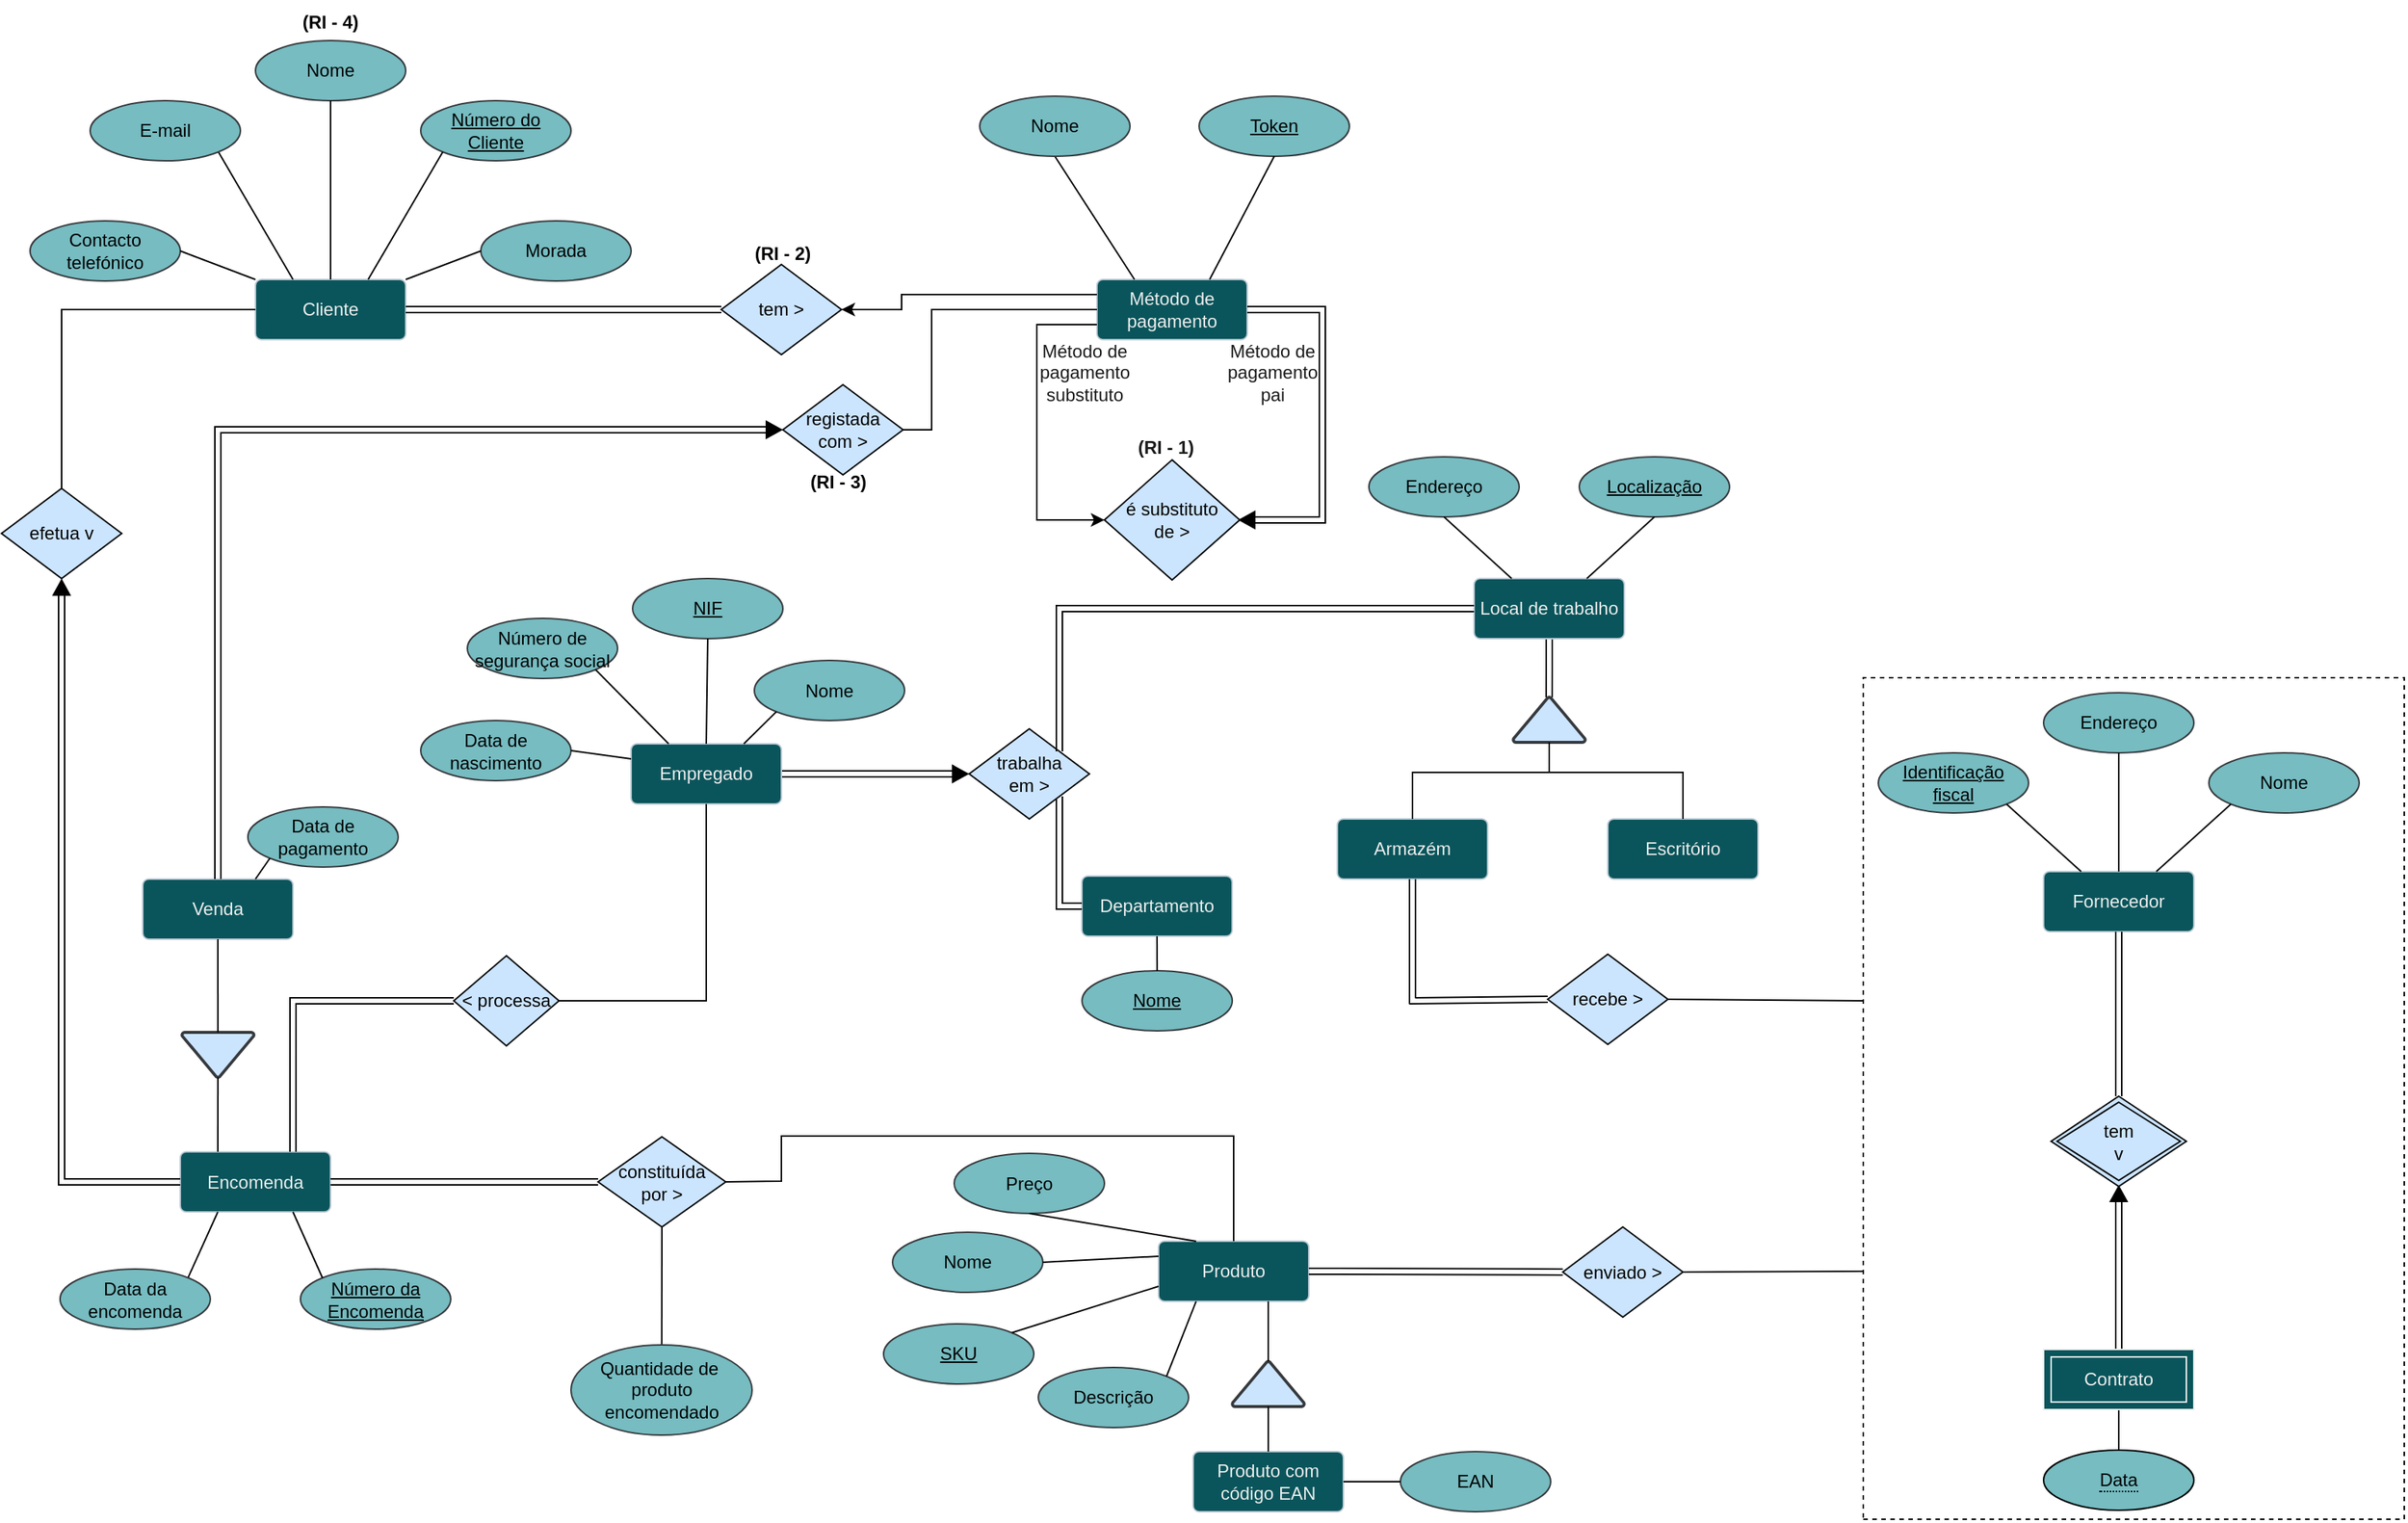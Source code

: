 <mxfile version="21.2.8" type="device">
  <diagram name="Página-1" id="ItoCFEnh0fc0-_jOK2Rc">
    <mxGraphModel dx="2554" dy="2179" grid="1" gridSize="10" guides="1" tooltips="1" connect="1" arrows="1" fold="1" page="1" pageScale="1" pageWidth="827" pageHeight="1169" background="#ffffff" math="0" shadow="0">
      <root>
        <mxCell id="0" />
        <mxCell id="1" parent="0" />
        <mxCell id="ulnthqZ8hp1moQ3BsTgQ-2" value="Cliente" style="rounded=1;arcSize=10;whiteSpace=wrap;html=1;align=center;labelBackgroundColor=none;fillColor=#09555B;strokeColor=#BAC8D3;fontColor=#EEEEEE;" parent="1" vertex="1">
          <mxGeometry x="50" y="40" width="100" height="40" as="geometry" />
        </mxCell>
        <mxCell id="fjhzI5hMC6Ckn3JjvEL3-2" value="Número do Cliente" style="ellipse;whiteSpace=wrap;html=1;align=center;fontStyle=4;labelBackgroundColor=none;fillColor=#76BCC1;strokeColor=#36393d;" parent="1" vertex="1">
          <mxGeometry x="160" y="-79" width="100" height="40" as="geometry" />
        </mxCell>
        <mxCell id="fjhzI5hMC6Ckn3JjvEL3-5" value="Contacto telefónico" style="ellipse;whiteSpace=wrap;html=1;align=center;labelBackgroundColor=none;fillColor=#76BCC1;strokeColor=#36393d;" parent="1" vertex="1">
          <mxGeometry x="-100" y="1" width="100" height="40" as="geometry" />
        </mxCell>
        <mxCell id="fjhzI5hMC6Ckn3JjvEL3-6" value="Morada" style="ellipse;whiteSpace=wrap;html=1;align=center;labelBackgroundColor=none;fillColor=#76BCC1;strokeColor=#36393d;" parent="1" vertex="1">
          <mxGeometry x="200" y="1" width="100" height="40" as="geometry" />
        </mxCell>
        <mxCell id="fjhzI5hMC6Ckn3JjvEL3-8" value="Nome" style="ellipse;whiteSpace=wrap;html=1;align=center;labelBackgroundColor=none;fillColor=#76BCC1;strokeColor=#36393d;" parent="1" vertex="1">
          <mxGeometry x="50" y="-119" width="100" height="40" as="geometry" />
        </mxCell>
        <mxCell id="fjhzI5hMC6Ckn3JjvEL3-13" value="Encomenda" style="rounded=1;arcSize=10;whiteSpace=wrap;html=1;align=center;labelBackgroundColor=none;fillColor=#09555B;strokeColor=#BAC8D3;fontColor=#EEEEEE;" parent="1" vertex="1">
          <mxGeometry x="-0.04" y="620.5" width="100" height="40" as="geometry" />
        </mxCell>
        <mxCell id="fjhzI5hMC6Ckn3JjvEL3-14" value="Número da Encomenda" style="ellipse;whiteSpace=wrap;html=1;align=center;fontStyle=4;labelBackgroundColor=none;fillColor=#76BCC1;strokeColor=#36393d;" parent="1" vertex="1">
          <mxGeometry x="79.96" y="698.5" width="100" height="40" as="geometry" />
        </mxCell>
        <mxCell id="fjhzI5hMC6Ckn3JjvEL3-26" value="Método de pagamento" style="rounded=1;arcSize=10;whiteSpace=wrap;html=1;align=center;labelBackgroundColor=none;fillColor=#09555B;strokeColor=#BAC8D3;fontColor=#EEEEEE;" parent="1" vertex="1">
          <mxGeometry x="610" y="40" width="100" height="40" as="geometry" />
        </mxCell>
        <mxCell id="fjhzI5hMC6Ckn3JjvEL3-27" value="Token" style="ellipse;whiteSpace=wrap;html=1;align=center;fontStyle=4;labelBackgroundColor=none;fillColor=#76BCC1;strokeColor=#36393d;" parent="1" vertex="1">
          <mxGeometry x="678" y="-82" width="100" height="40" as="geometry" />
        </mxCell>
        <mxCell id="fjhzI5hMC6Ckn3JjvEL3-37" value="Método de pagamento substituto" style="text;strokeColor=none;align=center;fillColor=none;html=1;verticalAlign=middle;whiteSpace=wrap;rounded=0;fontColor=#1A1A1A;" parent="1" vertex="1">
          <mxGeometry x="572" y="87" width="60" height="30" as="geometry" />
        </mxCell>
        <mxCell id="fjhzI5hMC6Ckn3JjvEL3-47" value="&lt;b style=&quot;border-color: var(--border-color);&quot;&gt;(RI - 1)&lt;/b&gt;" style="text;strokeColor=none;align=center;fillColor=none;html=1;verticalAlign=middle;whiteSpace=wrap;rounded=0;fontColor=#1A1A1A;" parent="1" vertex="1">
          <mxGeometry x="626" y="137" width="60" height="30" as="geometry" />
        </mxCell>
        <mxCell id="fjhzI5hMC6Ckn3JjvEL3-52" value="Produto" style="rounded=1;arcSize=10;whiteSpace=wrap;html=1;align=center;labelBackgroundColor=none;fillColor=#09555B;strokeColor=#BAC8D3;fontColor=#EEEEEE;" parent="1" vertex="1">
          <mxGeometry x="651" y="680" width="100" height="40" as="geometry" />
        </mxCell>
        <mxCell id="fjhzI5hMC6Ckn3JjvEL3-53" value="SKU" style="ellipse;whiteSpace=wrap;html=1;align=center;fontStyle=4;labelBackgroundColor=none;fillColor=#76BCC1;strokeColor=#36393d;" parent="1" vertex="1">
          <mxGeometry x="468" y="735" width="100" height="40" as="geometry" />
        </mxCell>
        <mxCell id="fjhzI5hMC6Ckn3JjvEL3-56" value="Nome" style="ellipse;whiteSpace=wrap;html=1;align=center;labelBackgroundColor=none;fillColor=#76BCC1;strokeColor=#36393d;shadow=0;" parent="1" vertex="1">
          <mxGeometry x="474" y="674" width="100" height="40" as="geometry" />
        </mxCell>
        <mxCell id="fjhzI5hMC6Ckn3JjvEL3-59" value="Descrição" style="ellipse;whiteSpace=wrap;html=1;align=center;strokeColor=#36393d;fillColor=#76BCC1;" parent="1" vertex="1">
          <mxGeometry x="571" y="764" width="100" height="40" as="geometry" />
        </mxCell>
        <mxCell id="fjhzI5hMC6Ckn3JjvEL3-60" value="Preço" style="ellipse;whiteSpace=wrap;html=1;align=center;strokeColor=#36393d;fillColor=#76BCC1;" parent="1" vertex="1">
          <mxGeometry x="515" y="621.5" width="100" height="40" as="geometry" />
        </mxCell>
        <mxCell id="fjhzI5hMC6Ckn3JjvEL3-69" value="" style="strokeWidth=2;html=1;shape=mxgraph.flowchart.extract_or_measurement;whiteSpace=wrap;strokeColor=#36393d;fillColor=#cce5ff;direction=west;" parent="1" vertex="1">
          <mxGeometry x="1.07" y="541" width="47.93" height="30" as="geometry" />
        </mxCell>
        <mxCell id="fjhzI5hMC6Ckn3JjvEL3-71" value="Venda" style="rounded=1;arcSize=10;whiteSpace=wrap;html=1;align=center;labelBackgroundColor=none;fillColor=#09555B;strokeColor=#BAC8D3;fontColor=#EEEEEE;" parent="1" vertex="1">
          <mxGeometry x="-25" y="439" width="100" height="40" as="geometry" />
        </mxCell>
        <mxCell id="fjhzI5hMC6Ckn3JjvEL3-72" value="Data de pagamento" style="ellipse;whiteSpace=wrap;html=1;align=center;fontStyle=0;labelBackgroundColor=none;fillColor=#76BCC1;strokeColor=#36393d;" parent="1" vertex="1">
          <mxGeometry x="44.96" y="391" width="100" height="40" as="geometry" />
        </mxCell>
        <mxCell id="fjhzI5hMC6Ckn3JjvEL3-76" value="Fornecedor" style="rounded=1;arcSize=10;whiteSpace=wrap;html=1;align=center;labelBackgroundColor=none;fillColor=#09555B;strokeColor=#BAC8D3;fontColor=#EEEEEE;" parent="1" vertex="1">
          <mxGeometry x="1240" y="434" width="100" height="40" as="geometry" />
        </mxCell>
        <mxCell id="fjhzI5hMC6Ckn3JjvEL3-78" value="Nome" style="ellipse;whiteSpace=wrap;html=1;align=center;labelBackgroundColor=none;fillColor=#76BCC1;strokeColor=#36393d;shadow=0;" parent="1" vertex="1">
          <mxGeometry x="1350" y="355" width="100" height="40" as="geometry" />
        </mxCell>
        <mxCell id="fjhzI5hMC6Ckn3JjvEL3-84" value="Endereço" style="ellipse;whiteSpace=wrap;html=1;align=center;strokeColor=#36393d;fillColor=#76BCC1;" parent="1" vertex="1">
          <mxGeometry x="1240" y="315" width="100" height="40" as="geometry" />
        </mxCell>
        <mxCell id="fjhzI5hMC6Ckn3JjvEL3-87" value="Identificação fiscal" style="ellipse;whiteSpace=wrap;html=1;align=center;fontStyle=4;strokeColor=#36393d;fillColor=#76BCC1;" parent="1" vertex="1">
          <mxGeometry x="1130" y="355" width="100" height="40" as="geometry" />
        </mxCell>
        <mxCell id="HBzrt0_QNmEuBICVA7XL-15" style="edgeStyle=orthogonalEdgeStyle;shape=link;rounded=0;orthogonalLoop=1;jettySize=auto;html=1;exitX=1;exitY=0.5;exitDx=0;exitDy=0;entryX=0;entryY=0.5;entryDx=0;entryDy=0;" parent="1" source="fjhzI5hMC6Ckn3JjvEL3-134" target="HBzrt0_QNmEuBICVA7XL-12" edge="1">
          <mxGeometry relative="1" as="geometry" />
        </mxCell>
        <mxCell id="fjhzI5hMC6Ckn3JjvEL3-134" value="Empregado" style="rounded=1;arcSize=10;whiteSpace=wrap;html=1;align=center;labelBackgroundColor=none;fillColor=#09555B;strokeColor=#BAC8D3;fontColor=#EEEEEE;" parent="1" vertex="1">
          <mxGeometry x="300" y="349" width="100" height="40" as="geometry" />
        </mxCell>
        <mxCell id="fjhzI5hMC6Ckn3JjvEL3-135" value="NIF" style="ellipse;whiteSpace=wrap;html=1;align=center;fontStyle=4;labelBackgroundColor=none;fillColor=#76BCC1;strokeColor=#36393d;" parent="1" vertex="1">
          <mxGeometry x="301" y="239" width="100" height="40" as="geometry" />
        </mxCell>
        <mxCell id="fjhzI5hMC6Ckn3JjvEL3-137" value="Data de nascimento" style="ellipse;whiteSpace=wrap;html=1;align=center;labelBackgroundColor=none;fillColor=#76BCC1;strokeColor=#36393d;" parent="1" vertex="1">
          <mxGeometry x="160" y="333.5" width="100" height="40" as="geometry" />
        </mxCell>
        <mxCell id="fjhzI5hMC6Ckn3JjvEL3-138" value="Nome" style="ellipse;whiteSpace=wrap;html=1;align=center;labelBackgroundColor=none;fillColor=#76BCC1;strokeColor=#36393d;" parent="1" vertex="1">
          <mxGeometry x="382" y="293.5" width="100" height="40" as="geometry" />
        </mxCell>
        <mxCell id="fjhzI5hMC6Ckn3JjvEL3-149" value="Número de segurança social" style="ellipse;whiteSpace=wrap;html=1;align=center;strokeColor=#36393d;fillColor=#76BCC1;" parent="1" vertex="1">
          <mxGeometry x="191" y="265.5" width="100" height="40" as="geometry" />
        </mxCell>
        <mxCell id="fjhzI5hMC6Ckn3JjvEL3-152" value="Departamento" style="rounded=1;arcSize=10;whiteSpace=wrap;html=1;align=center;labelBackgroundColor=none;fillColor=#09555B;strokeColor=#BAC8D3;fontColor=#EEEEEE;" parent="1" vertex="1">
          <mxGeometry x="600" y="437" width="100" height="40" as="geometry" />
        </mxCell>
        <mxCell id="fjhzI5hMC6Ckn3JjvEL3-155" style="edgeStyle=orthogonalEdgeStyle;shape=link;rounded=0;orthogonalLoop=1;jettySize=auto;html=1;exitX=0.5;exitY=1;exitDx=0;exitDy=0;strokeColor=#000000;fontColor=#1A1A1A;" parent="1" source="fjhzI5hMC6Ckn3JjvEL3-156" target="fjhzI5hMC6Ckn3JjvEL3-160" edge="1">
          <mxGeometry relative="1" as="geometry">
            <mxPoint x="887.429" y="380" as="targetPoint" />
          </mxGeometry>
        </mxCell>
        <mxCell id="fjhzI5hMC6Ckn3JjvEL3-156" value="Local de trabalho" style="rounded=1;arcSize=10;whiteSpace=wrap;html=1;align=center;labelBackgroundColor=none;fillColor=#09555B;strokeColor=#BAC8D3;fontColor=#EEEEEE;" parent="1" vertex="1">
          <mxGeometry x="861" y="239" width="100" height="40" as="geometry" />
        </mxCell>
        <mxCell id="fjhzI5hMC6Ckn3JjvEL3-157" value="Localização" style="ellipse;whiteSpace=wrap;html=1;align=center;fontStyle=4;labelBackgroundColor=none;fillColor=#76BCC1;strokeColor=#36393d;" parent="1" vertex="1">
          <mxGeometry x="931" y="158" width="100" height="40" as="geometry" />
        </mxCell>
        <mxCell id="fjhzI5hMC6Ckn3JjvEL3-159" value="Endereço" style="ellipse;whiteSpace=wrap;html=1;align=center;labelBackgroundColor=none;fillColor=#76bcc1;strokeColor=#36393d;shadow=0;gradientColor=none;" parent="1" vertex="1">
          <mxGeometry x="791" y="158" width="100" height="40" as="geometry" />
        </mxCell>
        <mxCell id="fjhzI5hMC6Ckn3JjvEL3-160" value="" style="strokeWidth=2;html=1;shape=mxgraph.flowchart.extract_or_measurement;whiteSpace=wrap;strokeColor=#36393d;fillColor=#cce5ff;" parent="1" vertex="1">
          <mxGeometry x="887.04" y="318" width="47.93" height="30" as="geometry" />
        </mxCell>
        <mxCell id="fjhzI5hMC6Ckn3JjvEL3-161" value="Escritório" style="rounded=1;arcSize=10;whiteSpace=wrap;html=1;align=center;labelBackgroundColor=none;fillColor=#09555B;strokeColor=#BAC8D3;fontColor=#EEEEEE;" parent="1" vertex="1">
          <mxGeometry x="950" y="399" width="100" height="40" as="geometry" />
        </mxCell>
        <mxCell id="fjhzI5hMC6Ckn3JjvEL3-163" value="" style="endArrow=none;html=1;rounded=0;strokeColor=#000000;fontColor=#1A1A1A;exitX=0.5;exitY=1;exitDx=0;exitDy=0;exitPerimeter=0;entryX=0.5;entryY=0;entryDx=0;entryDy=0;" parent="1" source="fjhzI5hMC6Ckn3JjvEL3-160" target="fjhzI5hMC6Ckn3JjvEL3-161" edge="1">
          <mxGeometry relative="1" as="geometry">
            <mxPoint x="837" y="360" as="sourcePoint" />
            <mxPoint x="997" y="360" as="targetPoint" />
            <Array as="points">
              <mxPoint x="911" y="368" />
              <mxPoint x="1000" y="368" />
            </Array>
          </mxGeometry>
        </mxCell>
        <mxCell id="fjhzI5hMC6Ckn3JjvEL3-172" value="Armazém" style="rounded=1;arcSize=10;whiteSpace=wrap;html=1;align=center;labelBackgroundColor=none;fillColor=#09555B;strokeColor=#BAC8D3;fontColor=#EEEEEE;" parent="1" vertex="1">
          <mxGeometry x="770" y="399" width="100" height="40" as="geometry" />
        </mxCell>
        <mxCell id="fjhzI5hMC6Ckn3JjvEL3-173" value="" style="endArrow=none;html=1;rounded=0;strokeColor=#000000;fontColor=#1A1A1A;exitX=0.5;exitY=1;exitDx=0;exitDy=0;exitPerimeter=0;entryX=0.5;entryY=0;entryDx=0;entryDy=0;" parent="1" source="fjhzI5hMC6Ckn3JjvEL3-160" target="fjhzI5hMC6Ckn3JjvEL3-172" edge="1">
          <mxGeometry relative="1" as="geometry">
            <mxPoint x="911" y="318" as="sourcePoint" />
            <mxPoint x="1071" y="318" as="targetPoint" />
            <Array as="points">
              <mxPoint x="911" y="368" />
              <mxPoint x="820" y="368" />
            </Array>
          </mxGeometry>
        </mxCell>
        <mxCell id="fsZiaamCpNhLpa2996Bd-9" value="&lt;font&gt;tem &amp;gt;&lt;/font&gt;" style="shape=rhombus;perimeter=rhombusPerimeter;whiteSpace=wrap;html=1;align=center;fillColor=#CCE5FF;fontColor=#000000;" parent="1" vertex="1">
          <mxGeometry x="360" y="30" width="80" height="60" as="geometry" />
        </mxCell>
        <mxCell id="fsZiaamCpNhLpa2996Bd-11" style="edgeStyle=orthogonalEdgeStyle;shape=link;rounded=0;orthogonalLoop=1;jettySize=auto;html=1;exitX=0;exitY=0.5;exitDx=0;exitDy=0;strokeColor=#000000;fontColor=#1A1A1A;entryX=1;entryY=0.5;entryDx=0;entryDy=0;" parent="1" source="fsZiaamCpNhLpa2996Bd-9" target="ulnthqZ8hp1moQ3BsTgQ-2" edge="1">
          <mxGeometry relative="1" as="geometry">
            <mxPoint x="249.55" y="80" as="targetPoint" />
            <mxPoint x="249.55" y="40" as="sourcePoint" />
            <Array as="points" />
          </mxGeometry>
        </mxCell>
        <mxCell id="fsZiaamCpNhLpa2996Bd-13" value="" style="edgeStyle=orthogonalEdgeStyle;rounded=0;orthogonalLoop=1;jettySize=auto;html=1;strokeColor=#000000;exitX=0;exitY=0.25;exitDx=0;exitDy=0;entryX=1;entryY=0.5;entryDx=0;entryDy=0;" parent="1" source="fjhzI5hMC6Ckn3JjvEL3-26" target="fsZiaamCpNhLpa2996Bd-9" edge="1">
          <mxGeometry relative="1" as="geometry">
            <Array as="points">
              <mxPoint x="480" y="50" />
              <mxPoint x="480" y="60" />
            </Array>
            <mxPoint x="530" y="86" as="sourcePoint" />
            <mxPoint x="390" y="216" as="targetPoint" />
          </mxGeometry>
        </mxCell>
        <mxCell id="fsZiaamCpNhLpa2996Bd-14" value="&lt;b&gt;(RI - 2)&lt;/b&gt;" style="text;strokeColor=none;align=center;fillColor=none;html=1;verticalAlign=middle;whiteSpace=wrap;rounded=0;" parent="1" vertex="1">
          <mxGeometry x="371" y="8" width="60" height="30" as="geometry" />
        </mxCell>
        <mxCell id="fsZiaamCpNhLpa2996Bd-16" value="&lt;font&gt;é substituto&lt;br&gt;de &amp;gt;&lt;/font&gt;" style="shape=rhombus;perimeter=rhombusPerimeter;whiteSpace=wrap;html=1;align=center;fillColor=#CCE5FF;fontColor=#000000;" parent="1" vertex="1">
          <mxGeometry x="615" y="160" width="90" height="80" as="geometry" />
        </mxCell>
        <mxCell id="fsZiaamCpNhLpa2996Bd-22" value="&lt;font&gt;efetua v&lt;/font&gt;" style="shape=rhombus;perimeter=rhombusPerimeter;whiteSpace=wrap;html=1;align=center;fillColor=#CCE5FF;fontColor=#000000;" parent="1" vertex="1">
          <mxGeometry x="-119" y="179" width="80" height="60" as="geometry" />
        </mxCell>
        <mxCell id="fsZiaamCpNhLpa2996Bd-30" value="" style="endArrow=none;html=1;rounded=0;entryX=0;entryY=0.5;entryDx=0;entryDy=0;exitX=0.5;exitY=0;exitDx=0;exitDy=0;" parent="1" source="fsZiaamCpNhLpa2996Bd-22" target="ulnthqZ8hp1moQ3BsTgQ-2" edge="1">
          <mxGeometry relative="1" as="geometry">
            <mxPoint x="-90" y="109" as="sourcePoint" />
            <mxPoint x="70" y="109" as="targetPoint" />
            <Array as="points">
              <mxPoint x="-79" y="60" />
              <mxPoint y="60" />
            </Array>
          </mxGeometry>
        </mxCell>
        <mxCell id="fsZiaamCpNhLpa2996Bd-35" style="edgeStyle=orthogonalEdgeStyle;shape=link;rounded=0;orthogonalLoop=1;jettySize=auto;html=1;exitX=0;exitY=0.5;exitDx=0;exitDy=0;strokeColor=#000000;fontColor=#1A1A1A;entryX=1;entryY=0.5;entryDx=0;entryDy=0;" parent="1" source="fsZiaamCpNhLpa2996Bd-36" target="fjhzI5hMC6Ckn3JjvEL3-13" edge="1">
          <mxGeometry relative="1" as="geometry">
            <mxPoint x="270" y="420.57" as="targetPoint" />
            <mxPoint x="480" y="420.57" as="sourcePoint" />
            <Array as="points" />
          </mxGeometry>
        </mxCell>
        <mxCell id="fsZiaamCpNhLpa2996Bd-36" value="&lt;font&gt;constituída&lt;br&gt;por &amp;gt;&lt;/font&gt;" style="shape=rhombus;perimeter=rhombusPerimeter;whiteSpace=wrap;html=1;align=center;fillColor=#CCE5FF;fontColor=#000000;" parent="1" vertex="1">
          <mxGeometry x="278" y="610.5" width="85" height="60" as="geometry" />
        </mxCell>
        <mxCell id="fsZiaamCpNhLpa2996Bd-37" value="" style="endArrow=none;html=1;rounded=0;exitX=1;exitY=0.5;exitDx=0;exitDy=0;entryX=0.5;entryY=0;entryDx=0;entryDy=0;" parent="1" source="fsZiaamCpNhLpa2996Bd-36" target="fjhzI5hMC6Ckn3JjvEL3-52" edge="1">
          <mxGeometry relative="1" as="geometry">
            <mxPoint x="350" y="276.7" as="sourcePoint" />
            <mxPoint x="510" y="276.7" as="targetPoint" />
            <Array as="points">
              <mxPoint x="400" y="640" />
              <mxPoint x="400" y="610" />
              <mxPoint x="520" y="610" />
              <mxPoint x="600" y="610" />
              <mxPoint x="660" y="610" />
              <mxPoint x="701" y="610" />
            </Array>
          </mxGeometry>
        </mxCell>
        <mxCell id="fsZiaamCpNhLpa2996Bd-38" value="" style="endArrow=none;html=1;rounded=0;entryX=0.5;entryY=1;entryDx=0;entryDy=0;exitX=0.5;exitY=1;exitDx=0;exitDy=0;" parent="1" source="fsZiaamCpNhLpa2996Bd-36" target="fsZiaamCpNhLpa2996Bd-39" edge="1">
          <mxGeometry relative="1" as="geometry">
            <mxPoint x="290" y="720" as="sourcePoint" />
            <mxPoint x="514.75" y="310" as="targetPoint" />
          </mxGeometry>
        </mxCell>
        <mxCell id="fsZiaamCpNhLpa2996Bd-39" value="Quantidade de&amp;nbsp;&lt;br&gt;produto encomendado" style="ellipse;whiteSpace=wrap;html=1;align=center;labelBackgroundColor=none;fillColor=#76BCC1;strokeColor=#36393d;shadow=0;" parent="1" vertex="1">
          <mxGeometry x="260" y="749" width="120.5" height="60" as="geometry" />
        </mxCell>
        <mxCell id="fsZiaamCpNhLpa2996Bd-45" value="&lt;font&gt;registada&lt;br&gt;com &amp;gt;&lt;/font&gt;" style="shape=rhombus;perimeter=rhombusPerimeter;whiteSpace=wrap;html=1;align=center;fillColor=#CCE5FF;fontColor=#000000;" parent="1" vertex="1">
          <mxGeometry x="401" y="110" width="80" height="60" as="geometry" />
        </mxCell>
        <mxCell id="fsZiaamCpNhLpa2996Bd-47" value="" style="endArrow=none;html=1;rounded=0;exitX=1;exitY=0.5;exitDx=0;exitDy=0;entryX=0;entryY=0.5;entryDx=0;entryDy=0;" parent="1" source="fsZiaamCpNhLpa2996Bd-45" target="fjhzI5hMC6Ckn3JjvEL3-26" edge="1">
          <mxGeometry relative="1" as="geometry">
            <mxPoint x="360" y="110" as="sourcePoint" />
            <mxPoint x="520" y="110" as="targetPoint" />
            <Array as="points">
              <mxPoint x="500" y="140" />
              <mxPoint x="500" y="60" />
            </Array>
          </mxGeometry>
        </mxCell>
        <mxCell id="fsZiaamCpNhLpa2996Bd-49" value="&lt;b&gt;(RI - 3)&lt;/b&gt;" style="text;strokeColor=none;align=center;fillColor=none;html=1;verticalAlign=middle;whiteSpace=wrap;rounded=0;" parent="1" vertex="1">
          <mxGeometry x="408" y="160" width="60" height="30" as="geometry" />
        </mxCell>
        <mxCell id="VXz65jd6t61WfwNRBwZR-2" value="" style="endArrow=none;html=1;rounded=0;exitX=1;exitY=0.5;exitDx=0;exitDy=0;entryX=0;entryY=0;entryDx=0;entryDy=0;" parent="1" source="fjhzI5hMC6Ckn3JjvEL3-5" target="ulnthqZ8hp1moQ3BsTgQ-2" edge="1">
          <mxGeometry relative="1" as="geometry">
            <mxPoint x="10" y="100" as="sourcePoint" />
            <mxPoint x="170" y="100" as="targetPoint" />
          </mxGeometry>
        </mxCell>
        <mxCell id="VXz65jd6t61WfwNRBwZR-3" value="" style="endArrow=none;html=1;rounded=0;exitX=1;exitY=1;exitDx=0;exitDy=0;entryX=0.25;entryY=0;entryDx=0;entryDy=0;" parent="1" source="HBzrt0_QNmEuBICVA7XL-3" target="ulnthqZ8hp1moQ3BsTgQ-2" edge="1">
          <mxGeometry relative="1" as="geometry">
            <mxPoint x="25.233" y="-44.809" as="sourcePoint" />
            <mxPoint x="60" y="50" as="targetPoint" />
          </mxGeometry>
        </mxCell>
        <mxCell id="VXz65jd6t61WfwNRBwZR-4" value="" style="endArrow=none;html=1;rounded=0;exitX=0.5;exitY=1;exitDx=0;exitDy=0;entryX=0.5;entryY=0;entryDx=0;entryDy=0;" parent="1" source="fjhzI5hMC6Ckn3JjvEL3-8" target="ulnthqZ8hp1moQ3BsTgQ-2" edge="1">
          <mxGeometry relative="1" as="geometry">
            <mxPoint x="60" y="-47" as="sourcePoint" />
            <mxPoint x="135" y="38" as="targetPoint" />
          </mxGeometry>
        </mxCell>
        <mxCell id="VXz65jd6t61WfwNRBwZR-5" value="" style="endArrow=none;html=1;rounded=0;exitX=0;exitY=1;exitDx=0;exitDy=0;entryX=0.75;entryY=0;entryDx=0;entryDy=0;" parent="1" source="fjhzI5hMC6Ckn3JjvEL3-2" target="ulnthqZ8hp1moQ3BsTgQ-2" edge="1">
          <mxGeometry relative="1" as="geometry">
            <mxPoint x="119.96" y="-47" as="sourcePoint" />
            <mxPoint x="169.96" y="38" as="targetPoint" />
          </mxGeometry>
        </mxCell>
        <mxCell id="VXz65jd6t61WfwNRBwZR-6" value="" style="endArrow=none;html=1;rounded=0;exitX=1;exitY=0;exitDx=0;exitDy=0;entryX=0;entryY=0.5;entryDx=0;entryDy=0;" parent="1" source="ulnthqZ8hp1moQ3BsTgQ-2" target="fjhzI5hMC6Ckn3JjvEL3-6" edge="1">
          <mxGeometry relative="1" as="geometry">
            <mxPoint x="160" y="22" as="sourcePoint" />
            <mxPoint x="210" y="41" as="targetPoint" />
          </mxGeometry>
        </mxCell>
        <mxCell id="VXz65jd6t61WfwNRBwZR-7" value="" style="endArrow=none;html=1;rounded=0;exitX=0.5;exitY=1;exitDx=0;exitDy=0;entryX=0.25;entryY=0;entryDx=0;entryDy=0;" parent="1" source="CCsuW4YI19WVbK_dI1q7-1" target="fjhzI5hMC6Ckn3JjvEL3-26" edge="1">
          <mxGeometry relative="1" as="geometry">
            <mxPoint x="592" y="-42" as="sourcePoint" />
            <mxPoint x="550" y="8" as="targetPoint" />
          </mxGeometry>
        </mxCell>
        <mxCell id="VXz65jd6t61WfwNRBwZR-8" value="" style="endArrow=none;html=1;rounded=0;exitX=0.5;exitY=1;exitDx=0;exitDy=0;entryX=0.75;entryY=0;entryDx=0;entryDy=0;" parent="1" source="fjhzI5hMC6Ckn3JjvEL3-27" target="fjhzI5hMC6Ckn3JjvEL3-26" edge="1">
          <mxGeometry relative="1" as="geometry">
            <mxPoint x="649" y="-32" as="sourcePoint" />
            <mxPoint x="696" y="50" as="targetPoint" />
          </mxGeometry>
        </mxCell>
        <mxCell id="VXz65jd6t61WfwNRBwZR-9" value="" style="endArrow=none;html=1;rounded=0;entryX=0.25;entryY=0;entryDx=0;entryDy=0;exitX=0.5;exitY=1;exitDx=0;exitDy=0;" parent="1" source="fjhzI5hMC6Ckn3JjvEL3-60" target="fjhzI5hMC6Ckn3JjvEL3-52" edge="1">
          <mxGeometry relative="1" as="geometry">
            <mxPoint x="511" y="534" as="sourcePoint" />
            <mxPoint x="592.5" y="578" as="targetPoint" />
          </mxGeometry>
        </mxCell>
        <mxCell id="VXz65jd6t61WfwNRBwZR-10" value="" style="endArrow=none;html=1;rounded=0;entryX=0;entryY=0.25;entryDx=0;entryDy=0;exitX=1;exitY=0.5;exitDx=0;exitDy=0;" parent="1" source="fjhzI5hMC6Ckn3JjvEL3-56" target="fjhzI5hMC6Ckn3JjvEL3-52" edge="1">
          <mxGeometry relative="1" as="geometry">
            <mxPoint x="741" y="614.5" as="sourcePoint" />
            <mxPoint x="826" y="693.5" as="targetPoint" />
          </mxGeometry>
        </mxCell>
        <mxCell id="VXz65jd6t61WfwNRBwZR-11" value="" style="endArrow=none;html=1;rounded=0;exitX=1;exitY=0;exitDx=0;exitDy=0;entryX=0;entryY=0.75;entryDx=0;entryDy=0;" parent="1" source="fjhzI5hMC6Ckn3JjvEL3-53" target="fjhzI5hMC6Ckn3JjvEL3-52" edge="1">
          <mxGeometry relative="1" as="geometry">
            <mxPoint x="786" y="598" as="sourcePoint" />
            <mxPoint x="620" y="705" as="targetPoint" />
          </mxGeometry>
        </mxCell>
        <mxCell id="VXz65jd6t61WfwNRBwZR-12" value="" style="endArrow=none;html=1;rounded=0;exitX=1;exitY=0;exitDx=0;exitDy=0;entryX=0.25;entryY=1;entryDx=0;entryDy=0;" parent="1" source="fjhzI5hMC6Ckn3JjvEL3-59" target="fjhzI5hMC6Ckn3JjvEL3-52" edge="1">
          <mxGeometry relative="1" as="geometry">
            <mxPoint x="811" y="664" as="sourcePoint" />
            <mxPoint x="761" y="683" as="targetPoint" />
          </mxGeometry>
        </mxCell>
        <mxCell id="VXz65jd6t61WfwNRBwZR-14" value="" style="endArrow=none;html=1;rounded=0;exitX=0.75;exitY=1;exitDx=0;exitDy=0;entryX=0;entryY=0;entryDx=0;entryDy=0;" parent="1" source="fjhzI5hMC6Ckn3JjvEL3-13" target="fjhzI5hMC6Ckn3JjvEL3-14" edge="1">
          <mxGeometry relative="1" as="geometry">
            <mxPoint x="89.31" y="671.5" as="sourcePoint" />
            <mxPoint x="89.31" y="748.5" as="targetPoint" />
          </mxGeometry>
        </mxCell>
        <mxCell id="VXz65jd6t61WfwNRBwZR-15" value="" style="endArrow=none;html=1;rounded=0;exitX=0.25;exitY=1;exitDx=0;exitDy=0;entryX=1;entryY=0;entryDx=0;entryDy=0;" parent="1" source="fjhzI5hMC6Ckn3JjvEL3-13" target="HBzrt0_QNmEuBICVA7XL-1" edge="1">
          <mxGeometry relative="1" as="geometry">
            <mxPoint x="-10" y="690.5" as="sourcePoint" />
            <mxPoint x="-34.767" y="704.309" as="targetPoint" />
          </mxGeometry>
        </mxCell>
        <mxCell id="VXz65jd6t61WfwNRBwZR-16" value="" style="endArrow=none;html=1;rounded=0;exitX=0;exitY=1;exitDx=0;exitDy=0;entryX=0.75;entryY=0;entryDx=0;entryDy=0;" parent="1" source="fjhzI5hMC6Ckn3JjvEL3-138" target="fjhzI5hMC6Ckn3JjvEL3-134" edge="1">
          <mxGeometry relative="1" as="geometry">
            <mxPoint x="590" y="393.5" as="sourcePoint" />
            <mxPoint x="625" y="436.5" as="targetPoint" />
          </mxGeometry>
        </mxCell>
        <mxCell id="VXz65jd6t61WfwNRBwZR-17" value="" style="endArrow=none;html=1;rounded=0;exitX=0.5;exitY=1;exitDx=0;exitDy=0;entryX=0.5;entryY=0;entryDx=0;entryDy=0;" parent="1" source="fjhzI5hMC6Ckn3JjvEL3-135" target="fjhzI5hMC6Ckn3JjvEL3-134" edge="1">
          <mxGeometry relative="1" as="geometry">
            <mxPoint x="423.97" y="323.5" as="sourcePoint" />
            <mxPoint x="373.97" y="342.5" as="targetPoint" />
          </mxGeometry>
        </mxCell>
        <mxCell id="VXz65jd6t61WfwNRBwZR-18" value="" style="endArrow=none;html=1;rounded=0;exitX=1;exitY=1;exitDx=0;exitDy=0;entryX=0.25;entryY=0;entryDx=0;entryDy=0;" parent="1" source="fjhzI5hMC6Ckn3JjvEL3-149" target="fjhzI5hMC6Ckn3JjvEL3-134" edge="1">
          <mxGeometry relative="1" as="geometry">
            <mxPoint x="370" y="273.5" as="sourcePoint" />
            <mxPoint x="320" y="358.5" as="targetPoint" />
          </mxGeometry>
        </mxCell>
        <mxCell id="VXz65jd6t61WfwNRBwZR-19" value="" style="endArrow=none;html=1;rounded=0;exitX=1;exitY=0.5;exitDx=0;exitDy=0;entryX=0;entryY=0.25;entryDx=0;entryDy=0;" parent="1" source="fjhzI5hMC6Ckn3JjvEL3-137" target="fjhzI5hMC6Ckn3JjvEL3-134" edge="1">
          <mxGeometry relative="1" as="geometry">
            <mxPoint x="280" y="350" as="sourcePoint" />
            <mxPoint x="230" y="435" as="targetPoint" />
          </mxGeometry>
        </mxCell>
        <mxCell id="VXz65jd6t61WfwNRBwZR-20" value="" style="endArrow=none;html=1;rounded=0;exitX=0.5;exitY=1;exitDx=0;exitDy=0;entryX=0.75;entryY=0;entryDx=0;entryDy=0;" parent="1" source="fjhzI5hMC6Ckn3JjvEL3-157" target="fjhzI5hMC6Ckn3JjvEL3-156" edge="1">
          <mxGeometry relative="1" as="geometry">
            <mxPoint x="1091" y="215.5" as="sourcePoint" />
            <mxPoint x="1041" y="300.5" as="targetPoint" />
          </mxGeometry>
        </mxCell>
        <mxCell id="VXz65jd6t61WfwNRBwZR-21" value="" style="endArrow=none;html=1;rounded=0;exitX=0.5;exitY=1;exitDx=0;exitDy=0;entryX=0.25;entryY=0;entryDx=0;entryDy=0;" parent="1" source="fjhzI5hMC6Ckn3JjvEL3-159" target="fjhzI5hMC6Ckn3JjvEL3-156" edge="1">
          <mxGeometry relative="1" as="geometry">
            <mxPoint x="799" y="215.5" as="sourcePoint" />
            <mxPoint x="749" y="300.5" as="targetPoint" />
          </mxGeometry>
        </mxCell>
        <mxCell id="VXz65jd6t61WfwNRBwZR-22" value="" style="endArrow=none;html=1;rounded=0;exitX=0.5;exitY=0;exitDx=0;exitDy=0;entryX=0.5;entryY=1;entryDx=0;entryDy=0;" parent="1" source="CCsuW4YI19WVbK_dI1q7-9" target="CCsuW4YI19WVbK_dI1q7-8" edge="1">
          <mxGeometry relative="1" as="geometry">
            <mxPoint x="1290" y="848" as="sourcePoint" />
            <mxPoint x="1290" y="802" as="targetPoint" />
          </mxGeometry>
        </mxCell>
        <mxCell id="VXz65jd6t61WfwNRBwZR-23" value="" style="endArrow=none;html=1;rounded=0;exitX=1;exitY=1;exitDx=0;exitDy=0;entryX=0.25;entryY=0;entryDx=0;entryDy=0;" parent="1" source="fjhzI5hMC6Ckn3JjvEL3-87" target="fjhzI5hMC6Ckn3JjvEL3-76" edge="1">
          <mxGeometry relative="1" as="geometry">
            <mxPoint x="1280" y="495" as="sourcePoint" />
            <mxPoint x="1280" y="536" as="targetPoint" />
          </mxGeometry>
        </mxCell>
        <mxCell id="VXz65jd6t61WfwNRBwZR-24" value="" style="endArrow=none;html=1;rounded=0;exitX=0.5;exitY=1;exitDx=0;exitDy=0;entryX=0.5;entryY=0;entryDx=0;entryDy=0;" parent="1" source="fjhzI5hMC6Ckn3JjvEL3-84" target="fjhzI5hMC6Ckn3JjvEL3-76" edge="1">
          <mxGeometry relative="1" as="geometry">
            <mxPoint x="1310" y="494" as="sourcePoint" />
            <mxPoint x="1310" y="535" as="targetPoint" />
          </mxGeometry>
        </mxCell>
        <mxCell id="VXz65jd6t61WfwNRBwZR-25" value="" style="endArrow=none;html=1;rounded=0;exitX=0;exitY=1;exitDx=0;exitDy=0;entryX=0.75;entryY=0;entryDx=0;entryDy=0;" parent="1" source="fjhzI5hMC6Ckn3JjvEL3-78" target="fjhzI5hMC6Ckn3JjvEL3-76" edge="1">
          <mxGeometry relative="1" as="geometry">
            <mxPoint x="1360" y="504" as="sourcePoint" />
            <mxPoint x="1370" y="435" as="targetPoint" />
          </mxGeometry>
        </mxCell>
        <mxCell id="9rSobXGpRNCFVjJ1lTww-1" value="" style="endArrow=none;html=1;rounded=0;exitX=0.75;exitY=0;exitDx=0;exitDy=0;entryX=0;entryY=1;entryDx=0;entryDy=0;" parent="1" source="fjhzI5hMC6Ckn3JjvEL3-71" target="fjhzI5hMC6Ckn3JjvEL3-72" edge="1">
          <mxGeometry relative="1" as="geometry">
            <mxPoint x="352.5" y="242" as="sourcePoint" />
            <mxPoint x="30" y="380" as="targetPoint" />
          </mxGeometry>
        </mxCell>
        <mxCell id="9rSobXGpRNCFVjJ1lTww-5" value="" style="endArrow=none;html=1;rounded=0;shape=link;entryX=0.5;entryY=1;entryDx=0;entryDy=0;exitX=0.5;exitY=0;exitDx=0;exitDy=0;" parent="1" source="W510Ux_lSl8f1BK15TaL-1" target="fjhzI5hMC6Ckn3JjvEL3-76" edge="1">
          <mxGeometry relative="1" as="geometry">
            <mxPoint x="1222.5" y="546" as="sourcePoint" />
            <mxPoint x="1350" y="558.7" as="targetPoint" />
            <Array as="points">
              <mxPoint x="1290" y="545" />
            </Array>
          </mxGeometry>
        </mxCell>
        <mxCell id="9rSobXGpRNCFVjJ1lTww-13" value="" style="endArrow=none;html=1;rounded=0;shape=link;entryX=0;entryY=0.5;entryDx=0;entryDy=0;exitX=0.5;exitY=0;exitDx=0;exitDy=0;" parent="1" source="CCsuW4YI19WVbK_dI1q7-8" target="HBzrt0_QNmEuBICVA7XL-19" edge="1">
          <mxGeometry relative="1" as="geometry">
            <mxPoint x="1290" y="762" as="sourcePoint" />
            <mxPoint x="1252" y="659" as="targetPoint" />
            <Array as="points">
              <mxPoint x="1290" y="695" />
            </Array>
          </mxGeometry>
        </mxCell>
        <mxCell id="9rSobXGpRNCFVjJ1lTww-19" value="&lt;font&gt;&amp;lt; processa&lt;/font&gt;" style="shape=rhombus;perimeter=rhombusPerimeter;whiteSpace=wrap;html=1;align=center;fillColor=#CCE5FF;fontColor=#000000;" parent="1" vertex="1">
          <mxGeometry x="182" y="490" width="70" height="60" as="geometry" />
        </mxCell>
        <mxCell id="9rSobXGpRNCFVjJ1lTww-20" value="" style="endArrow=none;html=1;rounded=0;exitX=1;exitY=0.5;exitDx=0;exitDy=0;entryX=0.5;entryY=1;entryDx=0;entryDy=0;" parent="1" source="9rSobXGpRNCFVjJ1lTww-19" target="fjhzI5hMC6Ckn3JjvEL3-134" edge="1">
          <mxGeometry relative="1" as="geometry">
            <mxPoint x="150" y="570" as="sourcePoint" />
            <mxPoint x="300" y="520" as="targetPoint" />
            <Array as="points">
              <mxPoint x="350" y="520" />
            </Array>
          </mxGeometry>
        </mxCell>
        <mxCell id="9rSobXGpRNCFVjJ1lTww-21" value="" style="endArrow=none;html=1;rounded=0;shape=link;exitX=0.75;exitY=0;exitDx=0;exitDy=0;entryX=0;entryY=0.5;entryDx=0;entryDy=0;" parent="1" source="fjhzI5hMC6Ckn3JjvEL3-13" target="9rSobXGpRNCFVjJ1lTww-19" edge="1">
          <mxGeometry relative="1" as="geometry">
            <mxPoint x="140" y="520" as="sourcePoint" />
            <mxPoint x="300" y="520" as="targetPoint" />
            <Array as="points">
              <mxPoint x="75" y="520" />
              <mxPoint x="160" y="520" />
            </Array>
          </mxGeometry>
        </mxCell>
        <mxCell id="9rSobXGpRNCFVjJ1lTww-25" value="" style="edgeStyle=orthogonalEdgeStyle;shape=link;rounded=0;orthogonalLoop=1;jettySize=auto;html=1;exitX=1;exitY=1;exitDx=0;exitDy=0;entryX=0;entryY=0.5;entryDx=0;entryDy=0;" parent="1" source="9rSobXGpRNCFVjJ1lTww-22" target="fjhzI5hMC6Ckn3JjvEL3-152" edge="1">
          <mxGeometry relative="1" as="geometry">
            <Array as="points">
              <mxPoint x="585" y="457" />
            </Array>
          </mxGeometry>
        </mxCell>
        <mxCell id="9rSobXGpRNCFVjJ1lTww-22" value="&lt;font&gt;trabalha&lt;br&gt;em &amp;gt;&lt;br&gt;&lt;/font&gt;" style="shape=rhombus;perimeter=rhombusPerimeter;whiteSpace=wrap;html=1;align=center;fillColor=#CCE5FF;fontColor=#000000;" parent="1" vertex="1">
          <mxGeometry x="525" y="339" width="80" height="60" as="geometry" />
        </mxCell>
        <mxCell id="9rSobXGpRNCFVjJ1lTww-27" value="" style="edgeStyle=orthogonalEdgeStyle;shape=link;rounded=0;orthogonalLoop=1;jettySize=auto;html=1;exitX=1;exitY=0;exitDx=0;exitDy=0;entryX=0;entryY=0.5;entryDx=0;entryDy=0;" parent="1" source="9rSobXGpRNCFVjJ1lTww-22" target="fjhzI5hMC6Ckn3JjvEL3-156" edge="1">
          <mxGeometry relative="1" as="geometry">
            <mxPoint x="642" y="251" as="sourcePoint" />
            <mxPoint x="642" y="348" as="targetPoint" />
            <Array as="points">
              <mxPoint x="585" y="259" />
            </Array>
          </mxGeometry>
        </mxCell>
        <mxCell id="9rSobXGpRNCFVjJ1lTww-28" value="&lt;b&gt;(RI - 4)&lt;/b&gt;" style="text;strokeColor=none;align=center;fillColor=none;html=1;verticalAlign=middle;whiteSpace=wrap;rounded=0;" parent="1" vertex="1">
          <mxGeometry x="70" y="-146" width="60" height="30" as="geometry" />
        </mxCell>
        <mxCell id="HBzrt0_QNmEuBICVA7XL-1" value="Data da encomenda" style="ellipse;whiteSpace=wrap;html=1;align=center;labelBackgroundColor=none;fillColor=#76BCC1;strokeColor=#36393d;shadow=0;fontStyle=0" parent="1" vertex="1">
          <mxGeometry x="-80.04" y="698.5" width="100" height="40" as="geometry" />
        </mxCell>
        <mxCell id="HBzrt0_QNmEuBICVA7XL-2" value="" style="endArrow=none;html=1;rounded=0;exitX=0.5;exitY=1;exitDx=0;exitDy=0;entryX=0.5;entryY=1;entryDx=0;entryDy=0;entryPerimeter=0;" parent="1" source="fjhzI5hMC6Ckn3JjvEL3-71" target="fjhzI5hMC6Ckn3JjvEL3-69" edge="1">
          <mxGeometry relative="1" as="geometry">
            <mxPoint x="80" y="451" as="sourcePoint" />
            <mxPoint x="80" y="529" as="targetPoint" />
          </mxGeometry>
        </mxCell>
        <mxCell id="HBzrt0_QNmEuBICVA7XL-3" value="E-mail" style="ellipse;whiteSpace=wrap;html=1;align=center;labelBackgroundColor=none;fillColor=#76BCC1;strokeColor=#36393d;fontStyle=0" parent="1" vertex="1">
          <mxGeometry x="-60" y="-79" width="100" height="40" as="geometry" />
        </mxCell>
        <mxCell id="HBzrt0_QNmEuBICVA7XL-12" value="" style="triangle;whiteSpace=wrap;html=1;fillColor=#000000;" parent="1" vertex="1">
          <mxGeometry x="514" y="363.5" width="10" height="11" as="geometry" />
        </mxCell>
        <mxCell id="HBzrt0_QNmEuBICVA7XL-16" style="edgeStyle=orthogonalEdgeStyle;shape=link;rounded=0;orthogonalLoop=1;jettySize=auto;html=1;exitX=0;exitY=0.5;exitDx=0;exitDy=0;entryX=0;entryY=0.5;entryDx=0;entryDy=0;" parent="1" source="fjhzI5hMC6Ckn3JjvEL3-13" target="HBzrt0_QNmEuBICVA7XL-17" edge="1">
          <mxGeometry relative="1" as="geometry">
            <mxPoint x="-224" y="358" as="sourcePoint" />
            <Array as="points">
              <mxPoint x="-79" y="641" />
            </Array>
          </mxGeometry>
        </mxCell>
        <mxCell id="HBzrt0_QNmEuBICVA7XL-17" value="" style="triangle;whiteSpace=wrap;html=1;fillColor=#000000;direction=north;" parent="1" vertex="1">
          <mxGeometry x="-84.5" y="240" width="11" height="10" as="geometry" />
        </mxCell>
        <mxCell id="HBzrt0_QNmEuBICVA7XL-19" value="" style="triangle;whiteSpace=wrap;html=1;fillColor=#000000;direction=north;" parent="1" vertex="1">
          <mxGeometry x="1284.5" y="643.5" width="11" height="10" as="geometry" />
        </mxCell>
        <mxCell id="HBzrt0_QNmEuBICVA7XL-21" style="edgeStyle=orthogonalEdgeStyle;shape=link;rounded=0;orthogonalLoop=1;jettySize=auto;html=1;exitX=0.5;exitY=0;exitDx=0;exitDy=0;entryX=0;entryY=0.5;entryDx=0;entryDy=0;" parent="1" source="fjhzI5hMC6Ckn3JjvEL3-71" target="HBzrt0_QNmEuBICVA7XL-22" edge="1">
          <mxGeometry relative="1" as="geometry">
            <mxPoint x="276" y="140" as="sourcePoint" />
          </mxGeometry>
        </mxCell>
        <mxCell id="HBzrt0_QNmEuBICVA7XL-22" value="" style="triangle;whiteSpace=wrap;html=1;fillColor=#000000;" parent="1" vertex="1">
          <mxGeometry x="390" y="134.5" width="10" height="11" as="geometry" />
        </mxCell>
        <mxCell id="HBzrt0_QNmEuBICVA7XL-25" value="Método de pagamento pai" style="text;strokeColor=none;align=center;fillColor=none;html=1;verticalAlign=middle;whiteSpace=wrap;rounded=0;fontColor=#1A1A1A;" parent="1" vertex="1">
          <mxGeometry x="697" y="87" width="60" height="30" as="geometry" />
        </mxCell>
        <mxCell id="HBzrt0_QNmEuBICVA7XL-30" style="edgeStyle=orthogonalEdgeStyle;shape=link;rounded=0;orthogonalLoop=1;jettySize=auto;html=1;exitX=1;exitY=0.5;exitDx=0;exitDy=0;entryX=0;entryY=0.5;entryDx=0;entryDy=0;" parent="1" source="fjhzI5hMC6Ckn3JjvEL3-26" target="HBzrt0_QNmEuBICVA7XL-31" edge="1">
          <mxGeometry relative="1" as="geometry">
            <mxPoint x="845" y="-1" as="sourcePoint" />
            <Array as="points">
              <mxPoint x="760" y="60" />
              <mxPoint x="760" y="200" />
            </Array>
          </mxGeometry>
        </mxCell>
        <mxCell id="HBzrt0_QNmEuBICVA7XL-31" value="" style="triangle;whiteSpace=wrap;html=1;fillColor=#000000;direction=west;" parent="1" vertex="1">
          <mxGeometry x="705" y="194.5" width="10" height="11" as="geometry" />
        </mxCell>
        <mxCell id="xiw0PhxNBkUJyH_EJL3o-2" value="" style="edgeStyle=orthogonalEdgeStyle;rounded=0;orthogonalLoop=1;jettySize=auto;html=1;strokeColor=#000000;entryX=0;entryY=0.5;entryDx=0;entryDy=0;" parent="1" target="fsZiaamCpNhLpa2996Bd-16" edge="1">
          <mxGeometry relative="1" as="geometry">
            <Array as="points">
              <mxPoint x="610" y="70" />
              <mxPoint x="570" y="70" />
              <mxPoint x="570" y="200" />
            </Array>
            <mxPoint x="590" y="70" as="sourcePoint" />
            <mxPoint x="439" y="239" as="targetPoint" />
          </mxGeometry>
        </mxCell>
        <mxCell id="CCsuW4YI19WVbK_dI1q7-1" value="Nome" style="ellipse;whiteSpace=wrap;html=1;align=center;labelBackgroundColor=none;fillColor=#76BCC1;strokeColor=#36393d;" parent="1" vertex="1">
          <mxGeometry x="532" y="-82" width="100" height="40" as="geometry" />
        </mxCell>
        <mxCell id="CCsuW4YI19WVbK_dI1q7-3" value="" style="strokeWidth=2;html=1;shape=mxgraph.flowchart.extract_or_measurement;whiteSpace=wrap;strokeColor=#36393d;fillColor=#cce5ff;direction=east;" parent="1" vertex="1">
          <mxGeometry x="700.07" y="760" width="47.93" height="30" as="geometry" />
        </mxCell>
        <mxCell id="CCsuW4YI19WVbK_dI1q7-4" value="Produto com código EAN" style="rounded=1;arcSize=10;whiteSpace=wrap;html=1;align=center;labelBackgroundColor=none;fillColor=#09555B;strokeColor=#BAC8D3;fontColor=#EEEEEE;" parent="1" vertex="1">
          <mxGeometry x="674.03" y="820" width="100" height="40" as="geometry" />
        </mxCell>
        <mxCell id="CCsuW4YI19WVbK_dI1q7-5" value="" style="endArrow=none;html=1;rounded=0;exitX=0.5;exitY=0;exitDx=0;exitDy=0;entryX=0.5;entryY=1;entryDx=0;entryDy=0;entryPerimeter=0;" parent="1" source="CCsuW4YI19WVbK_dI1q7-4" target="CCsuW4YI19WVbK_dI1q7-3" edge="1">
          <mxGeometry relative="1" as="geometry">
            <mxPoint x="820" y="862" as="sourcePoint" />
            <mxPoint x="820" y="940" as="targetPoint" />
          </mxGeometry>
        </mxCell>
        <mxCell id="CCsuW4YI19WVbK_dI1q7-6" value="" style="endArrow=none;html=1;rounded=0;exitX=0.5;exitY=0;exitDx=0;exitDy=0;entryX=0.75;entryY=1;entryDx=0;entryDy=0;exitPerimeter=0;" parent="1" source="CCsuW4YI19WVbK_dI1q7-3" edge="1">
          <mxGeometry relative="1" as="geometry">
            <mxPoint x="730.035" y="759" as="sourcePoint" />
            <mxPoint x="724" y="720" as="targetPoint" />
            <Array as="points">
              <mxPoint x="724" y="759" />
              <mxPoint x="724" y="750" />
            </Array>
          </mxGeometry>
        </mxCell>
        <mxCell id="CCsuW4YI19WVbK_dI1q7-7" value="" style="endArrow=none;html=1;rounded=0;exitX=0.5;exitY=0;exitDx=0;exitDy=0;entryX=0.25;entryY=0;entryDx=0;entryDy=0;exitPerimeter=0;" parent="1" source="fjhzI5hMC6Ckn3JjvEL3-69" target="fjhzI5hMC6Ckn3JjvEL3-13" edge="1">
          <mxGeometry relative="1" as="geometry">
            <mxPoint x="35" y="489" as="sourcePoint" />
            <mxPoint x="35" y="551" as="targetPoint" />
          </mxGeometry>
        </mxCell>
        <mxCell id="CCsuW4YI19WVbK_dI1q7-8" value="Contrato" style="shape=ext;margin=3;double=1;whiteSpace=wrap;html=1;align=center;fillColor=#09555B;fontColor=#EEEEEE;strokeColor=#EEEEEE;" parent="1" vertex="1">
          <mxGeometry x="1240" y="752" width="100" height="40" as="geometry" />
        </mxCell>
        <mxCell id="CCsuW4YI19WVbK_dI1q7-9" value="&lt;span style=&quot;border-bottom: 1px dotted&quot;&gt;Data&lt;/span&gt;" style="ellipse;whiteSpace=wrap;html=1;align=center;fillColor=#76BCC1;strokeColor=#000000;gradientColor=none;" parent="1" vertex="1">
          <mxGeometry x="1240" y="819" width="100" height="40" as="geometry" />
        </mxCell>
        <mxCell id="CCsuW4YI19WVbK_dI1q7-13" value="EAN" style="ellipse;whiteSpace=wrap;html=1;align=center;strokeColor=#36393d;fillColor=#76BCC1;" parent="1" vertex="1">
          <mxGeometry x="811.97" y="820" width="100" height="40" as="geometry" />
        </mxCell>
        <mxCell id="CCsuW4YI19WVbK_dI1q7-14" value="" style="endArrow=none;html=1;rounded=0;exitX=1;exitY=0.5;exitDx=0;exitDy=0;entryX=0;entryY=0.5;entryDx=0;entryDy=0;" parent="1" source="CCsuW4YI19WVbK_dI1q7-4" target="CCsuW4YI19WVbK_dI1q7-13" edge="1">
          <mxGeometry relative="1" as="geometry">
            <mxPoint x="665" y="801" as="sourcePoint" />
            <mxPoint x="686" y="730" as="targetPoint" />
          </mxGeometry>
        </mxCell>
        <mxCell id="GpZk7DQizzbWv1iM7tIh-1" value="Nome" style="ellipse;whiteSpace=wrap;html=1;align=center;fontStyle=4;labelBackgroundColor=none;fillColor=#76BCC1;strokeColor=#36393d;" parent="1" vertex="1">
          <mxGeometry x="600.07" y="500" width="100" height="40" as="geometry" />
        </mxCell>
        <mxCell id="GpZk7DQizzbWv1iM7tIh-2" value="" style="endArrow=none;html=1;rounded=0;exitX=0.5;exitY=0;exitDx=0;exitDy=0;entryX=0.5;entryY=1;entryDx=0;entryDy=0;" parent="1" source="GpZk7DQizzbWv1iM7tIh-1" target="fjhzI5hMC6Ckn3JjvEL3-152" edge="1">
          <mxGeometry relative="1" as="geometry">
            <mxPoint x="627" y="507.5" as="sourcePoint" />
            <mxPoint x="510" y="556.5" as="targetPoint" />
          </mxGeometry>
        </mxCell>
        <mxCell id="W510Ux_lSl8f1BK15TaL-1" value="tem&lt;br&gt;v" style="shape=rhombus;double=1;perimeter=rhombusPerimeter;whiteSpace=wrap;html=1;align=center;fillColor=#CCE5FF;" vertex="1" parent="1">
          <mxGeometry x="1245" y="583.5" width="90" height="60" as="geometry" />
        </mxCell>
        <mxCell id="W510Ux_lSl8f1BK15TaL-3" value="" style="endArrow=none;dashed=1;html=1;rounded=0;" edge="1" parent="1">
          <mxGeometry width="50" height="50" relative="1" as="geometry">
            <mxPoint x="1120" y="865" as="sourcePoint" />
            <mxPoint x="1120" y="865" as="targetPoint" />
            <Array as="points">
              <mxPoint x="1480" y="865" />
              <mxPoint x="1480" y="305" />
              <mxPoint x="1120" y="305" />
            </Array>
          </mxGeometry>
        </mxCell>
        <mxCell id="W510Ux_lSl8f1BK15TaL-5" value="&lt;font&gt;recebe &amp;gt;&lt;br&gt;&lt;/font&gt;" style="shape=rhombus;perimeter=rhombusPerimeter;whiteSpace=wrap;html=1;align=center;fillColor=#CCE5FF;fontColor=#000000;" vertex="1" parent="1">
          <mxGeometry x="910" y="489" width="80" height="60" as="geometry" />
        </mxCell>
        <mxCell id="W510Ux_lSl8f1BK15TaL-6" value="&lt;font&gt;enviado &amp;gt;&lt;br&gt;&lt;/font&gt;" style="shape=rhombus;perimeter=rhombusPerimeter;whiteSpace=wrap;html=1;align=center;fillColor=#CCE5FF;fontColor=#000000;" vertex="1" parent="1">
          <mxGeometry x="920" y="670.5" width="80" height="60" as="geometry" />
        </mxCell>
        <mxCell id="W510Ux_lSl8f1BK15TaL-7" value="" style="endArrow=none;html=1;rounded=0;shape=link;exitX=0.5;exitY=1;exitDx=0;exitDy=0;entryX=0;entryY=0.5;entryDx=0;entryDy=0;" edge="1" parent="1" source="fjhzI5hMC6Ckn3JjvEL3-172" target="W510Ux_lSl8f1BK15TaL-5">
          <mxGeometry relative="1" as="geometry">
            <mxPoint x="740" y="479" as="sourcePoint" />
            <mxPoint x="900" y="479" as="targetPoint" />
            <Array as="points">
              <mxPoint x="820" y="520" />
            </Array>
          </mxGeometry>
        </mxCell>
        <mxCell id="W510Ux_lSl8f1BK15TaL-8" value="" style="endArrow=none;html=1;rounded=0;shape=link;exitX=1;exitY=0.5;exitDx=0;exitDy=0;entryX=0;entryY=0.5;entryDx=0;entryDy=0;" edge="1" parent="1" source="fjhzI5hMC6Ckn3JjvEL3-52" target="W510Ux_lSl8f1BK15TaL-6">
          <mxGeometry relative="1" as="geometry">
            <mxPoint x="770" y="674" as="sourcePoint" />
            <mxPoint x="930" y="674" as="targetPoint" />
          </mxGeometry>
        </mxCell>
        <mxCell id="W510Ux_lSl8f1BK15TaL-9" value="" style="endArrow=none;html=1;rounded=0;exitX=1;exitY=0.5;exitDx=0;exitDy=0;" edge="1" parent="1" source="W510Ux_lSl8f1BK15TaL-5">
          <mxGeometry relative="1" as="geometry">
            <mxPoint x="930" y="640" as="sourcePoint" />
            <mxPoint x="1120" y="520" as="targetPoint" />
          </mxGeometry>
        </mxCell>
        <mxCell id="W510Ux_lSl8f1BK15TaL-10" value="" style="endArrow=none;html=1;rounded=0;exitX=1;exitY=0.5;exitDx=0;exitDy=0;" edge="1" parent="1" source="W510Ux_lSl8f1BK15TaL-6">
          <mxGeometry relative="1" as="geometry">
            <mxPoint x="930" y="640" as="sourcePoint" />
            <mxPoint x="1120" y="700" as="targetPoint" />
          </mxGeometry>
        </mxCell>
      </root>
    </mxGraphModel>
  </diagram>
</mxfile>
